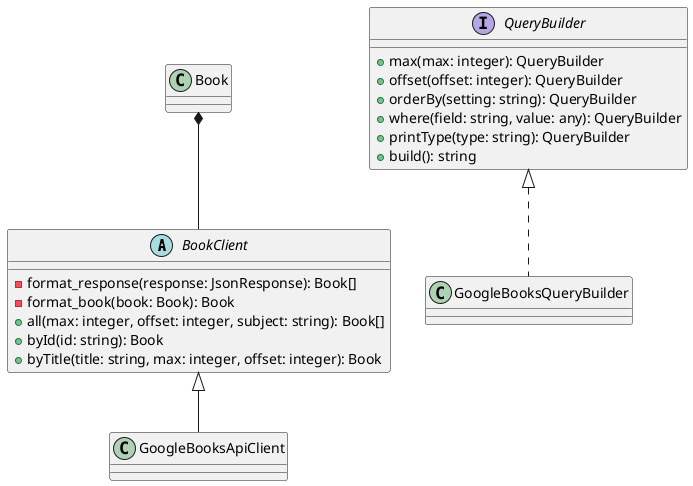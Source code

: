 @startuml BooksDiagram
abstract class BookClient {
    - format_response(response: JsonResponse): Book[]
    - format_book(book: Book): Book
    + all(max: integer, offset: integer, subject: string): Book[]
    + byId(id: string): Book
    + byTitle(title: string, max: integer, offset: integer): Book
}

class GoogleBooksApiClient {

}

interface QueryBuilder {
  + max(max: integer): QueryBuilder
  + offset(offset: integer): QueryBuilder
  + orderBy(setting: string): QueryBuilder
  + where(field: string, value: any): QueryBuilder
  + printType(type: string): QueryBuilder
  + build(): string
}

class GoogleBooksQueryBuilder {}

BookClient <|-- GoogleBooksApiClient
QueryBuilder <|.. GoogleBooksQueryBuilder

Book *-- BookClient
@enduml